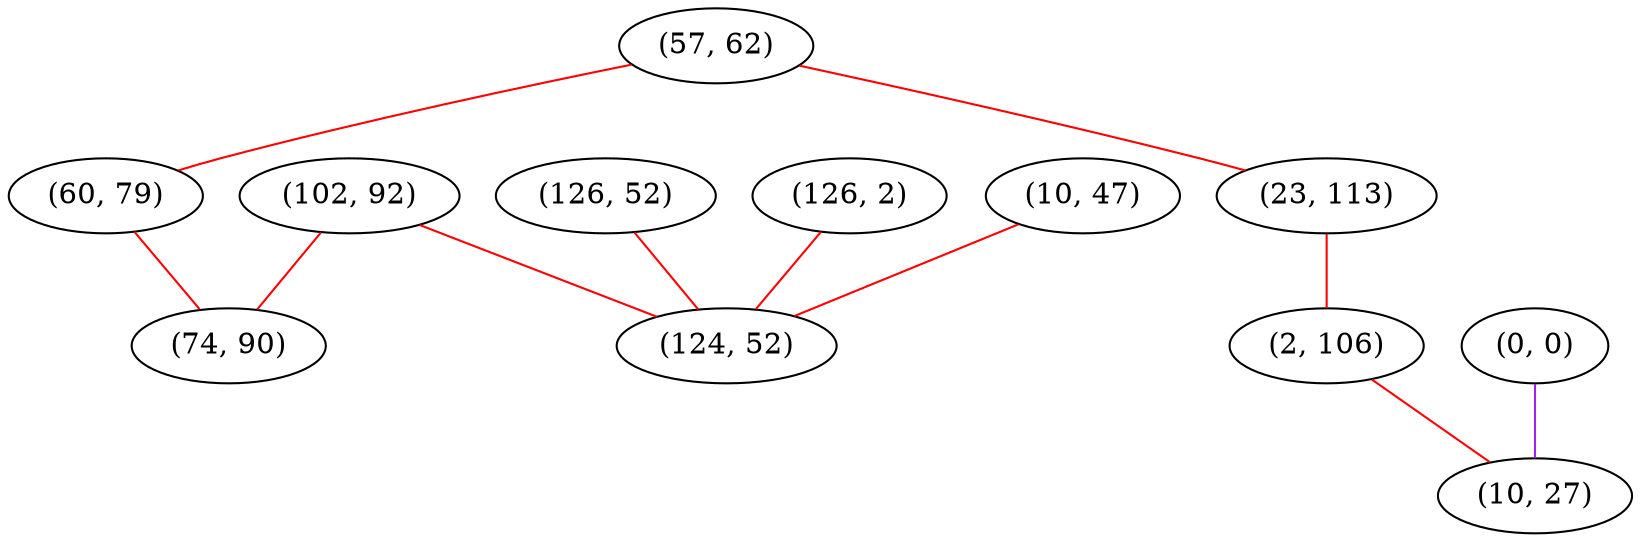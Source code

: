 graph "" {
"(126, 52)";
"(0, 0)";
"(57, 62)";
"(23, 113)";
"(102, 92)";
"(126, 2)";
"(2, 106)";
"(10, 47)";
"(60, 79)";
"(124, 52)";
"(10, 27)";
"(74, 90)";
"(126, 52)" -- "(124, 52)"  [color=red, key=0, weight=1];
"(0, 0)" -- "(10, 27)"  [color=purple, key=0, weight=4];
"(57, 62)" -- "(60, 79)"  [color=red, key=0, weight=1];
"(57, 62)" -- "(23, 113)"  [color=red, key=0, weight=1];
"(23, 113)" -- "(2, 106)"  [color=red, key=0, weight=1];
"(102, 92)" -- "(124, 52)"  [color=red, key=0, weight=1];
"(102, 92)" -- "(74, 90)"  [color=red, key=0, weight=1];
"(126, 2)" -- "(124, 52)"  [color=red, key=0, weight=1];
"(2, 106)" -- "(10, 27)"  [color=red, key=0, weight=1];
"(10, 47)" -- "(124, 52)"  [color=red, key=0, weight=1];
"(60, 79)" -- "(74, 90)"  [color=red, key=0, weight=1];
}
